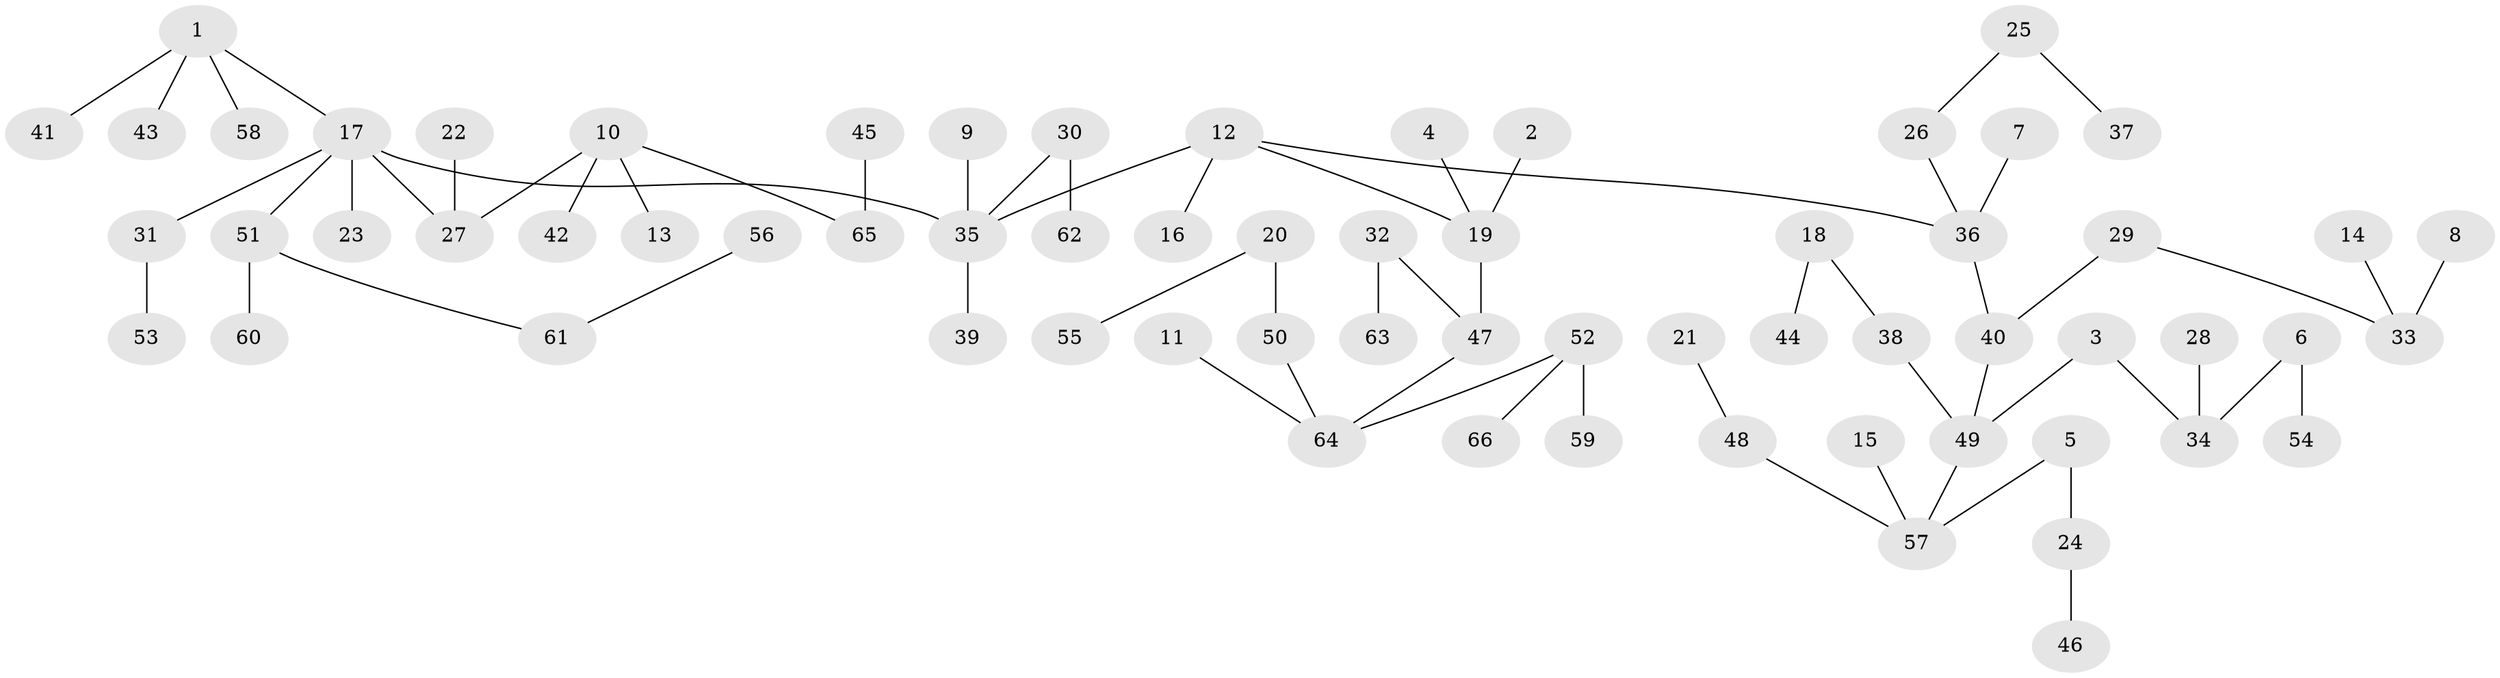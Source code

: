 // original degree distribution, {6: 0.022727272727272728, 5: 0.06060606060606061, 7: 0.007575757575757576, 4: 0.06060606060606061, 1: 0.5303030303030303, 2: 0.23484848484848486, 3: 0.08333333333333333}
// Generated by graph-tools (version 1.1) at 2025/02/03/09/25 03:02:26]
// undirected, 66 vertices, 65 edges
graph export_dot {
graph [start="1"]
  node [color=gray90,style=filled];
  1;
  2;
  3;
  4;
  5;
  6;
  7;
  8;
  9;
  10;
  11;
  12;
  13;
  14;
  15;
  16;
  17;
  18;
  19;
  20;
  21;
  22;
  23;
  24;
  25;
  26;
  27;
  28;
  29;
  30;
  31;
  32;
  33;
  34;
  35;
  36;
  37;
  38;
  39;
  40;
  41;
  42;
  43;
  44;
  45;
  46;
  47;
  48;
  49;
  50;
  51;
  52;
  53;
  54;
  55;
  56;
  57;
  58;
  59;
  60;
  61;
  62;
  63;
  64;
  65;
  66;
  1 -- 17 [weight=1.0];
  1 -- 41 [weight=1.0];
  1 -- 43 [weight=1.0];
  1 -- 58 [weight=1.0];
  2 -- 19 [weight=1.0];
  3 -- 34 [weight=1.0];
  3 -- 49 [weight=1.0];
  4 -- 19 [weight=1.0];
  5 -- 24 [weight=1.0];
  5 -- 57 [weight=1.0];
  6 -- 34 [weight=1.0];
  6 -- 54 [weight=1.0];
  7 -- 36 [weight=1.0];
  8 -- 33 [weight=1.0];
  9 -- 35 [weight=1.0];
  10 -- 13 [weight=1.0];
  10 -- 27 [weight=1.0];
  10 -- 42 [weight=1.0];
  10 -- 65 [weight=1.0];
  11 -- 64 [weight=1.0];
  12 -- 16 [weight=1.0];
  12 -- 19 [weight=1.0];
  12 -- 35 [weight=1.0];
  12 -- 36 [weight=1.0];
  14 -- 33 [weight=1.0];
  15 -- 57 [weight=1.0];
  17 -- 23 [weight=1.0];
  17 -- 27 [weight=1.0];
  17 -- 31 [weight=1.0];
  17 -- 35 [weight=1.0];
  17 -- 51 [weight=1.0];
  18 -- 38 [weight=1.0];
  18 -- 44 [weight=1.0];
  19 -- 47 [weight=1.0];
  20 -- 50 [weight=1.0];
  20 -- 55 [weight=1.0];
  21 -- 48 [weight=1.0];
  22 -- 27 [weight=1.0];
  24 -- 46 [weight=1.0];
  25 -- 26 [weight=1.0];
  25 -- 37 [weight=1.0];
  26 -- 36 [weight=1.0];
  28 -- 34 [weight=1.0];
  29 -- 33 [weight=1.0];
  29 -- 40 [weight=1.0];
  30 -- 35 [weight=1.0];
  30 -- 62 [weight=1.0];
  31 -- 53 [weight=1.0];
  32 -- 47 [weight=1.0];
  32 -- 63 [weight=1.0];
  35 -- 39 [weight=1.0];
  36 -- 40 [weight=1.0];
  38 -- 49 [weight=1.0];
  40 -- 49 [weight=1.0];
  45 -- 65 [weight=1.0];
  47 -- 64 [weight=1.0];
  48 -- 57 [weight=1.0];
  49 -- 57 [weight=1.0];
  50 -- 64 [weight=1.0];
  51 -- 60 [weight=1.0];
  51 -- 61 [weight=1.0];
  52 -- 59 [weight=1.0];
  52 -- 64 [weight=1.0];
  52 -- 66 [weight=1.0];
  56 -- 61 [weight=1.0];
}
